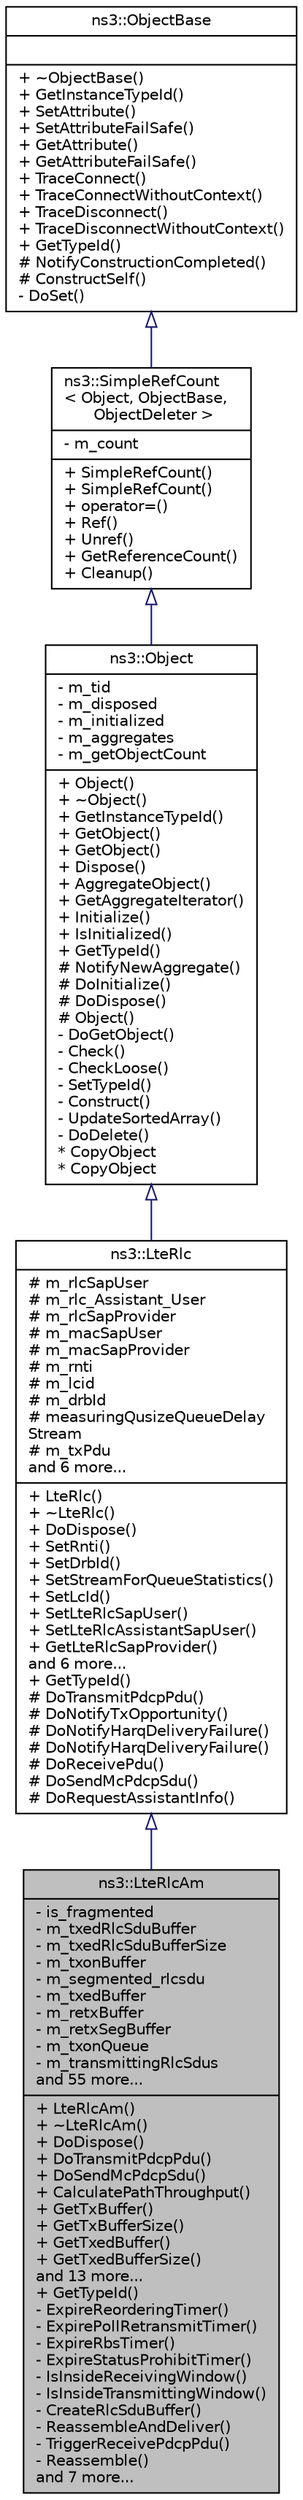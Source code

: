 digraph "ns3::LteRlcAm"
{
  edge [fontname="Helvetica",fontsize="10",labelfontname="Helvetica",labelfontsize="10"];
  node [fontname="Helvetica",fontsize="10",shape=record];
  Node1 [label="{ns3::LteRlcAm\n|- is_fragmented\l- m_txedRlcSduBuffer\l- m_txedRlcSduBufferSize\l- m_txonBuffer\l- m_segmented_rlcsdu\l- m_txedBuffer\l- m_retxBuffer\l- m_retxSegBuffer\l- m_txonQueue\l- m_transmittingRlcSdus\land 55 more...\l|+ LteRlcAm()\l+ ~LteRlcAm()\l+ DoDispose()\l+ DoTransmitPdcpPdu()\l+ DoSendMcPdcpSdu()\l+ CalculatePathThroughput()\l+ GetTxBuffer()\l+ GetTxBufferSize()\l+ GetTxedBuffer()\l+ GetTxedBufferSize()\land 13 more...\l+ GetTypeId()\l- ExpireReorderingTimer()\l- ExpirePollRetransmitTimer()\l- ExpireRbsTimer()\l- ExpireStatusProhibitTimer()\l- IsInsideReceivingWindow()\l- IsInsideTransmittingWindow()\l- CreateRlcSduBuffer()\l- ReassembleAndDeliver()\l- TriggerReceivePdcpPdu()\l- Reassemble()\land 7 more...\l}",height=0.2,width=0.4,color="black", fillcolor="grey75", style="filled", fontcolor="black"];
  Node2 -> Node1 [dir="back",color="midnightblue",fontsize="10",style="solid",arrowtail="onormal"];
  Node2 [label="{ns3::LteRlc\n|# m_rlcSapUser\l# m_rlc_Assistant_User\l# m_rlcSapProvider\l# m_macSapUser\l# m_macSapProvider\l# m_rnti\l# m_lcid\l# m_drbId\l# measuringQusizeQueueDelay\lStream\l# m_txPdu\land 6 more...\l|+ LteRlc()\l+ ~LteRlc()\l+ DoDispose()\l+ SetRnti()\l+ SetDrbId()\l+ SetStreamForQueueStatistics()\l+ SetLcId()\l+ SetLteRlcSapUser()\l+ SetLteRlcAssistantSapUser()\l+ GetLteRlcSapProvider()\land 6 more...\l+ GetTypeId()\l# DoTransmitPdcpPdu()\l# DoNotifyTxOpportunity()\l# DoNotifyHarqDeliveryFailure()\l# DoNotifyHarqDeliveryFailure()\l# DoReceivePdu()\l# DoSendMcPdcpSdu()\l# DoRequestAssistantInfo()\l}",height=0.2,width=0.4,color="black", fillcolor="white", style="filled",URL="$d9/d7c/classns3_1_1LteRlc.html"];
  Node3 -> Node2 [dir="back",color="midnightblue",fontsize="10",style="solid",arrowtail="onormal"];
  Node3 [label="{ns3::Object\n|- m_tid\l- m_disposed\l- m_initialized\l- m_aggregates\l- m_getObjectCount\l|+ Object()\l+ ~Object()\l+ GetInstanceTypeId()\l+ GetObject()\l+ GetObject()\l+ Dispose()\l+ AggregateObject()\l+ GetAggregateIterator()\l+ Initialize()\l+ IsInitialized()\l+ GetTypeId()\l# NotifyNewAggregate()\l# DoInitialize()\l# DoDispose()\l# Object()\l- DoGetObject()\l- Check()\l- CheckLoose()\l- SetTypeId()\l- Construct()\l- UpdateSortedArray()\l- DoDelete()\l* CopyObject\l* CopyObject\l}",height=0.2,width=0.4,color="black", fillcolor="white", style="filled",URL="$d9/d77/classns3_1_1Object.html",tooltip="A base class which provides memory management and object aggregation. "];
  Node4 -> Node3 [dir="back",color="midnightblue",fontsize="10",style="solid",arrowtail="onormal"];
  Node4 [label="{ns3::SimpleRefCount\l\< Object, ObjectBase,\l ObjectDeleter \>\n|- m_count\l|+ SimpleRefCount()\l+ SimpleRefCount()\l+ operator=()\l+ Ref()\l+ Unref()\l+ GetReferenceCount()\l+ Cleanup()\l}",height=0.2,width=0.4,color="black", fillcolor="white", style="filled",URL="$da/da1/classns3_1_1SimpleRefCount.html"];
  Node5 -> Node4 [dir="back",color="midnightblue",fontsize="10",style="solid",arrowtail="onormal"];
  Node5 [label="{ns3::ObjectBase\n||+ ~ObjectBase()\l+ GetInstanceTypeId()\l+ SetAttribute()\l+ SetAttributeFailSafe()\l+ GetAttribute()\l+ GetAttributeFailSafe()\l+ TraceConnect()\l+ TraceConnectWithoutContext()\l+ TraceDisconnect()\l+ TraceDisconnectWithoutContext()\l+ GetTypeId()\l# NotifyConstructionCompleted()\l# ConstructSelf()\l- DoSet()\l}",height=0.2,width=0.4,color="black", fillcolor="white", style="filled",URL="$d2/dac/classns3_1_1ObjectBase.html",tooltip="Anchor the ns-3 type and attribute system. "];
}
